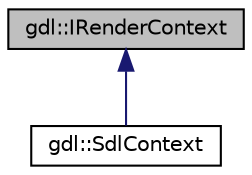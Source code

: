 digraph "gdl::IRenderContext"
{
  edge [fontname="Helvetica",fontsize="10",labelfontname="Helvetica",labelfontsize="10"];
  node [fontname="Helvetica",fontsize="10",shape=record];
  Node1 [label="gdl::IRenderContext",height=0.2,width=0.4,color="black", fillcolor="grey75", style="filled", fontcolor="black"];
  Node1 -> Node2 [dir="back",color="midnightblue",fontsize="10",style="solid"];
  Node2 [label="gdl::SdlContext",height=0.2,width=0.4,color="black", fillcolor="white", style="filled",URL="$classgdl_1_1_sdl_context.html"];
}
